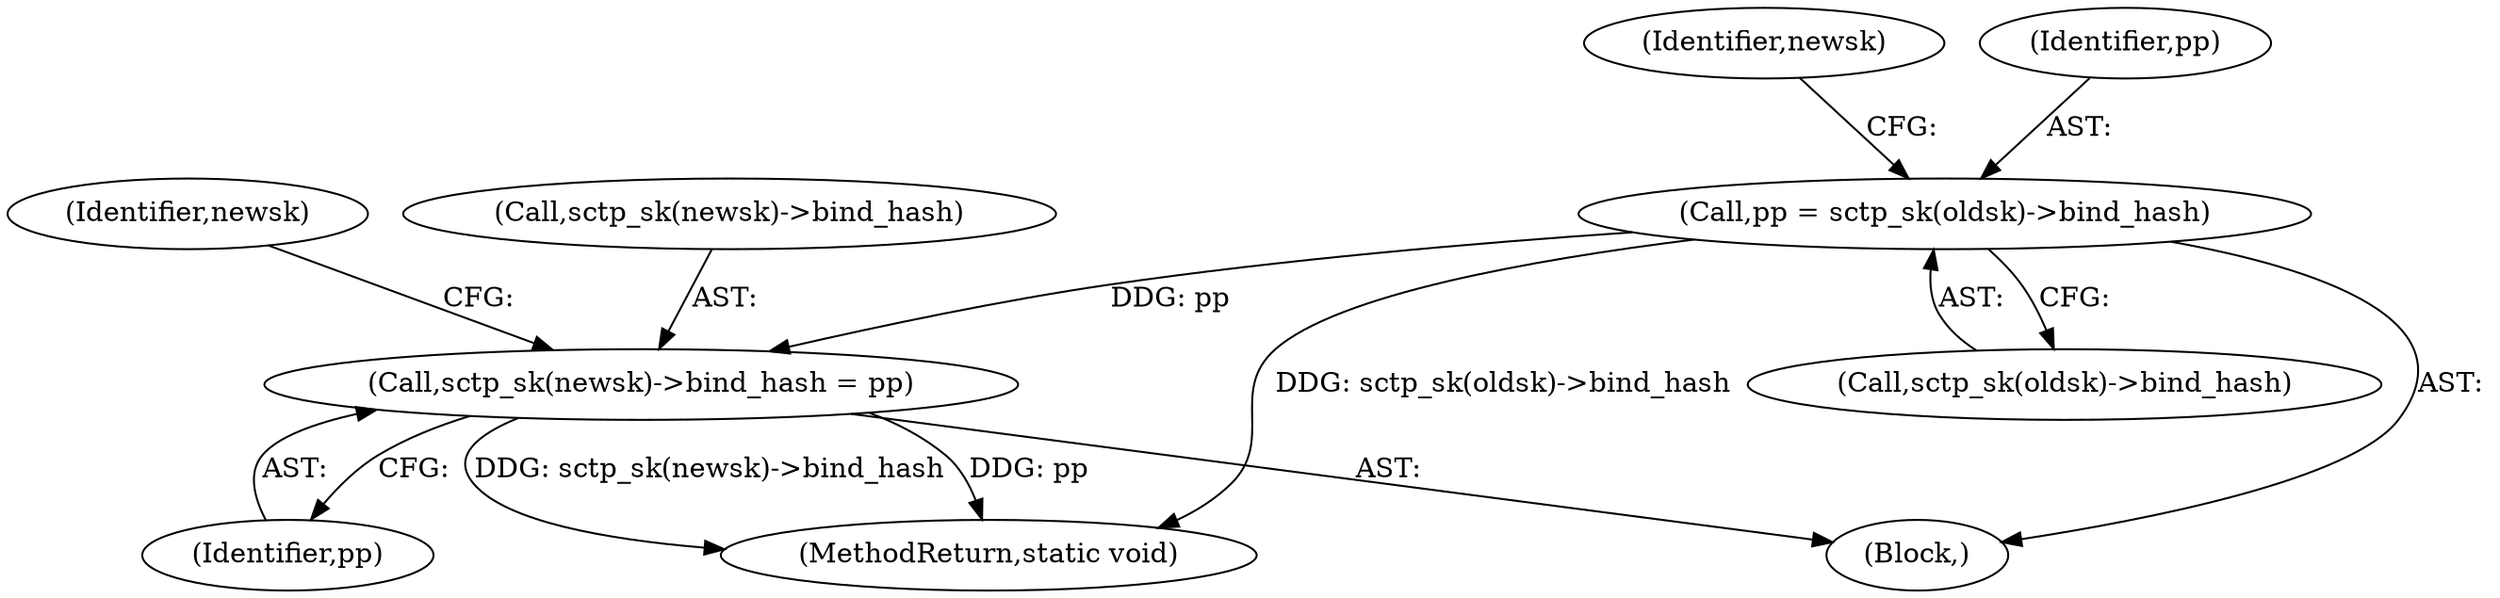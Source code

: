 digraph "0_linux_2d45a02d0166caf2627fe91897c6ffc3b19514c4_2@pointer" {
"1000214" [label="(Call,pp = sctp_sk(oldsk)->bind_hash)"];
"1000226" [label="(Call,sctp_sk(newsk)->bind_hash = pp)"];
"1000227" [label="(Call,sctp_sk(newsk)->bind_hash)"];
"1000226" [label="(Call,sctp_sk(newsk)->bind_hash = pp)"];
"1000119" [label="(Block,)"];
"1000407" [label="(MethodReturn,static void)"];
"1000216" [label="(Call,sctp_sk(oldsk)->bind_hash)"];
"1000235" [label="(Identifier,newsk)"];
"1000221" [label="(Identifier,newsk)"];
"1000231" [label="(Identifier,pp)"];
"1000215" [label="(Identifier,pp)"];
"1000214" [label="(Call,pp = sctp_sk(oldsk)->bind_hash)"];
"1000214" -> "1000119"  [label="AST: "];
"1000214" -> "1000216"  [label="CFG: "];
"1000215" -> "1000214"  [label="AST: "];
"1000216" -> "1000214"  [label="AST: "];
"1000221" -> "1000214"  [label="CFG: "];
"1000214" -> "1000407"  [label="DDG: sctp_sk(oldsk)->bind_hash"];
"1000214" -> "1000226"  [label="DDG: pp"];
"1000226" -> "1000119"  [label="AST: "];
"1000226" -> "1000231"  [label="CFG: "];
"1000227" -> "1000226"  [label="AST: "];
"1000231" -> "1000226"  [label="AST: "];
"1000235" -> "1000226"  [label="CFG: "];
"1000226" -> "1000407"  [label="DDG: sctp_sk(newsk)->bind_hash"];
"1000226" -> "1000407"  [label="DDG: pp"];
}
